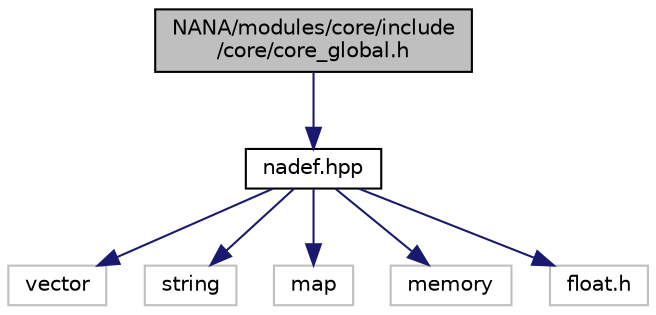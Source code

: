 digraph "NANA/modules/core/include/core/core_global.h"
{
 // LATEX_PDF_SIZE
  edge [fontname="Helvetica",fontsize="10",labelfontname="Helvetica",labelfontsize="10"];
  node [fontname="Helvetica",fontsize="10",shape=record];
  Node1 [label="NANA/modules/core/include\l/core/core_global.h",height=0.2,width=0.4,color="black", fillcolor="grey75", style="filled", fontcolor="black",tooltip="全局头文件"];
  Node1 -> Node2 [color="midnightblue",fontsize="10",style="solid",fontname="Helvetica"];
  Node2 [label="nadef.hpp",height=0.2,width=0.4,color="black", fillcolor="white", style="filled",URL="$nadef_8hpp_source.html",tooltip=" "];
  Node2 -> Node3 [color="midnightblue",fontsize="10",style="solid",fontname="Helvetica"];
  Node3 [label="vector",height=0.2,width=0.4,color="grey75", fillcolor="white", style="filled",tooltip=" "];
  Node2 -> Node4 [color="midnightblue",fontsize="10",style="solid",fontname="Helvetica"];
  Node4 [label="string",height=0.2,width=0.4,color="grey75", fillcolor="white", style="filled",tooltip=" "];
  Node2 -> Node5 [color="midnightblue",fontsize="10",style="solid",fontname="Helvetica"];
  Node5 [label="map",height=0.2,width=0.4,color="grey75", fillcolor="white", style="filled",tooltip=" "];
  Node2 -> Node6 [color="midnightblue",fontsize="10",style="solid",fontname="Helvetica"];
  Node6 [label="memory",height=0.2,width=0.4,color="grey75", fillcolor="white", style="filled",tooltip=" "];
  Node2 -> Node7 [color="midnightblue",fontsize="10",style="solid",fontname="Helvetica"];
  Node7 [label="float.h",height=0.2,width=0.4,color="grey75", fillcolor="white", style="filled",tooltip=" "];
}
